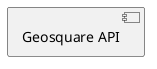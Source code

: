 @startuml
	[Geosquare API] as group___geosquare_a_p_i [[../groups/group___geosquare_a_p_i.html]]
@enduml

